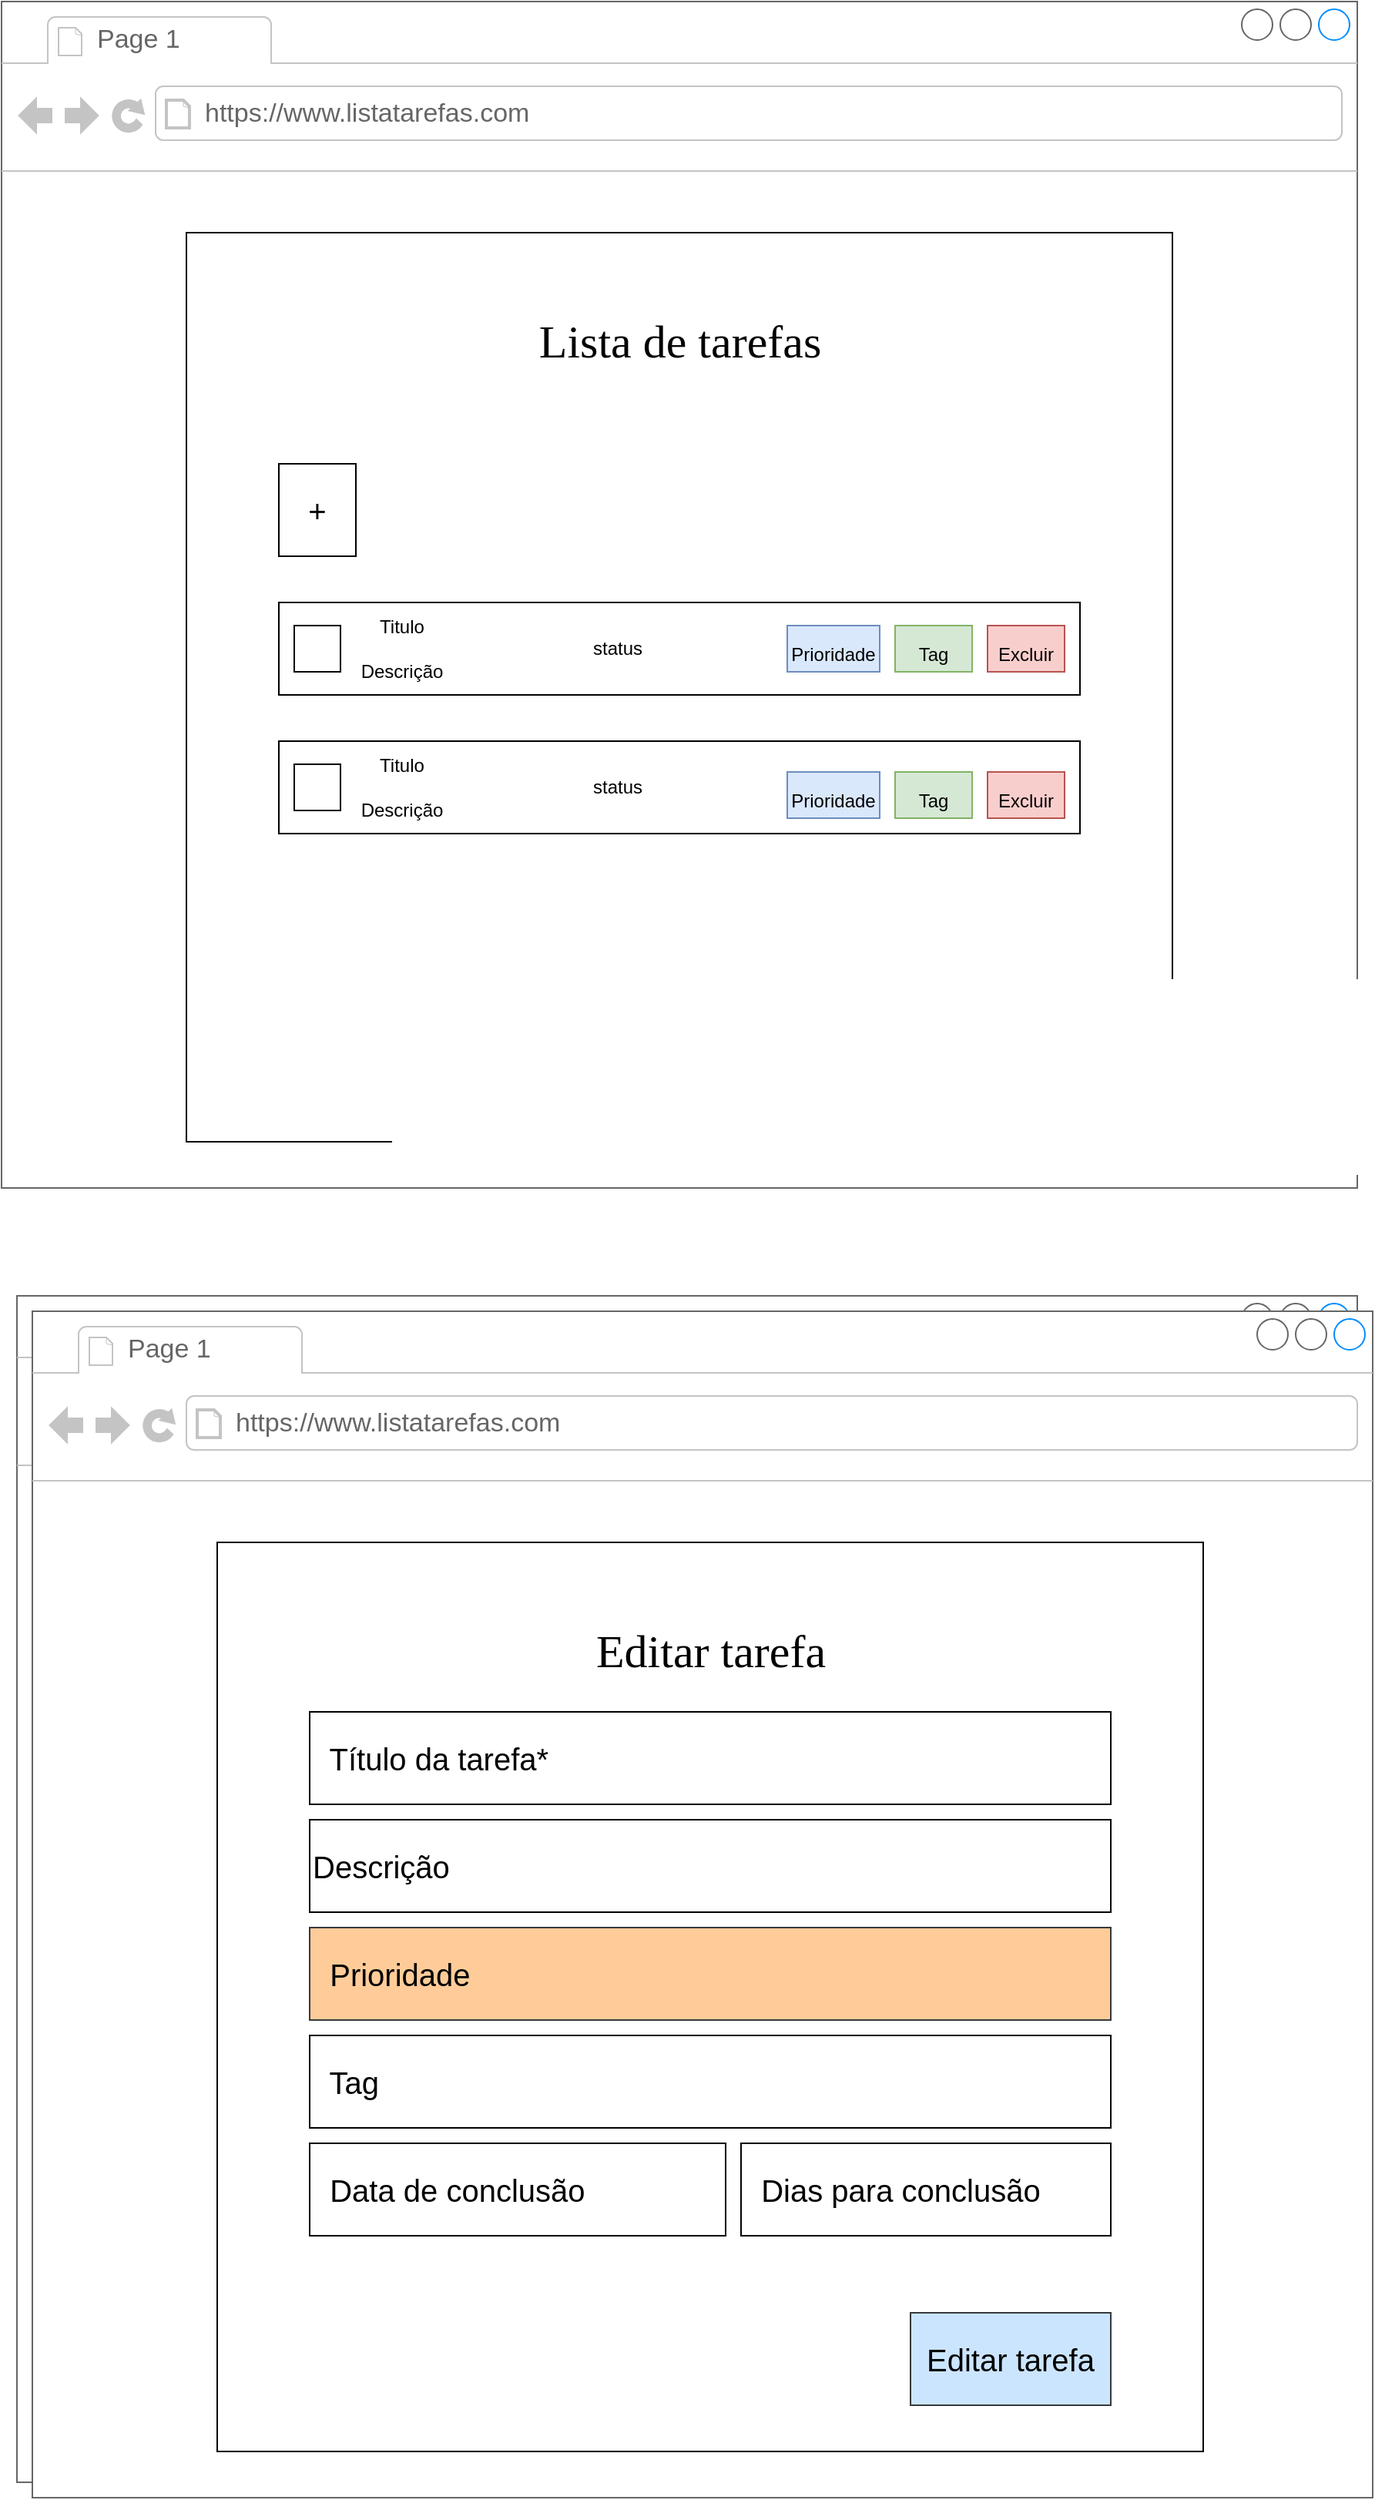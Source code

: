 <mxfile version="24.6.1" type="device">
  <diagram name="Page-1" id="2cc2dc42-3aac-f2a9-1cec-7a8b7cbee084">
    <mxGraphModel dx="1990" dy="1146" grid="1" gridSize="10" guides="1" tooltips="1" connect="1" arrows="1" fold="1" page="1" pageScale="1" pageWidth="1169" pageHeight="827" background="none" math="0" shadow="0">
      <root>
        <mxCell id="0" />
        <mxCell id="1" parent="0" />
        <mxCell id="7026571954dc6520-1" value="" style="strokeWidth=1;shadow=0;dashed=0;align=center;html=1;shape=mxgraph.mockup.containers.browserWindow;rSize=0;strokeColor=#666666;mainText=,;recursiveResize=0;rounded=0;labelBackgroundColor=none;fontFamily=Verdana;fontSize=12" parent="1" vertex="1">
          <mxGeometry x="60" y="40" width="880" height="770" as="geometry" />
        </mxCell>
        <mxCell id="7026571954dc6520-2" value="Page 1" style="strokeWidth=1;shadow=0;dashed=0;align=center;html=1;shape=mxgraph.mockup.containers.anchor;fontSize=17;fontColor=#666666;align=left;" parent="7026571954dc6520-1" vertex="1">
          <mxGeometry x="60" y="12" width="110" height="26" as="geometry" />
        </mxCell>
        <mxCell id="7026571954dc6520-3" value="https://www.listatarefas.com" style="strokeWidth=1;shadow=0;dashed=0;align=center;html=1;shape=mxgraph.mockup.containers.anchor;rSize=0;fontSize=17;fontColor=#666666;align=left;" parent="7026571954dc6520-1" vertex="1">
          <mxGeometry x="130" y="60" width="250" height="26" as="geometry" />
        </mxCell>
        <mxCell id="C_4FqWznNhNhThYEc-Y1-2" value="" style="rounded=0;whiteSpace=wrap;html=1;" parent="7026571954dc6520-1" vertex="1">
          <mxGeometry x="120" y="150" width="640" height="590" as="geometry" />
        </mxCell>
        <mxCell id="C_4FqWznNhNhThYEc-Y1-8" value="" style="rounded=0;whiteSpace=wrap;html=1;fontSize=20;" parent="7026571954dc6520-1" vertex="1">
          <mxGeometry x="180" y="480" width="520" height="60" as="geometry" />
        </mxCell>
        <mxCell id="C_4FqWznNhNhThYEc-Y1-3" value="" style="rounded=0;whiteSpace=wrap;html=1;fontSize=20;" parent="7026571954dc6520-1" vertex="1">
          <mxGeometry x="180" y="390" width="520" height="60" as="geometry" />
        </mxCell>
        <mxCell id="C_4FqWznNhNhThYEc-Y1-26" value="+" style="rounded=0;whiteSpace=wrap;html=1;fontSize=20;" parent="7026571954dc6520-1" vertex="1">
          <mxGeometry x="180" y="300" width="50" height="60" as="geometry" />
        </mxCell>
        <mxCell id="7026571954dc6520-4" value="Lista de tarefas" style="text;html=1;points=[];align=center;verticalAlign=top;spacingTop=-4;fontSize=30;fontFamily=Verdana" parent="7026571954dc6520-1" vertex="1">
          <mxGeometry x="270" y="200" width="340" height="50" as="geometry" />
        </mxCell>
        <mxCell id="C_4FqWznNhNhThYEc-Y1-27" value="" style="rounded=0;whiteSpace=wrap;html=1;" parent="7026571954dc6520-1" vertex="1">
          <mxGeometry x="190" y="405" width="30" height="30" as="geometry" />
        </mxCell>
        <mxCell id="C_4FqWznNhNhThYEc-Y1-28" value="" style="rounded=0;whiteSpace=wrap;html=1;" parent="7026571954dc6520-1" vertex="1">
          <mxGeometry x="190" y="495" width="30" height="30" as="geometry" />
        </mxCell>
        <mxCell id="C_4FqWznNhNhThYEc-Y1-4" value="&lt;div&gt;&lt;span style=&quot;font-size: 12px; background-color: initial;&quot;&gt;Excluir&lt;/span&gt;&lt;br&gt;&lt;/div&gt;" style="rounded=0;whiteSpace=wrap;html=1;fontSize=20;align=center;fillColor=#f8cecc;strokeColor=#b85450;" parent="7026571954dc6520-1" vertex="1">
          <mxGeometry x="640" y="405" width="50" height="30" as="geometry" />
        </mxCell>
        <mxCell id="WMmj1u9hRXMdM6v7R6Er-5" value="&lt;span style=&quot;font-size: 12px;&quot;&gt;Tag&lt;/span&gt;" style="rounded=0;whiteSpace=wrap;html=1;fontSize=20;align=center;fillColor=#d5e8d4;strokeColor=#82b366;" parent="7026571954dc6520-1" vertex="1">
          <mxGeometry x="580" y="405" width="50" height="30" as="geometry" />
        </mxCell>
        <mxCell id="h7fuEAqXmooswlhWoOCj-1" value="&lt;span style=&quot;font-size: 12px;&quot;&gt;Prioridade&lt;/span&gt;" style="rounded=0;whiteSpace=wrap;html=1;fontSize=20;align=center;fillColor=#dae8fc;strokeColor=#6c8ebf;" parent="7026571954dc6520-1" vertex="1">
          <mxGeometry x="510" y="405" width="60" height="30" as="geometry" />
        </mxCell>
        <mxCell id="NmxEU8e2ZcjiU0VLO9Y5-1" value="Titulo&lt;div&gt;&lt;br&gt;&lt;/div&gt;&lt;div&gt;Descrição&lt;/div&gt;" style="text;html=1;align=center;verticalAlign=middle;whiteSpace=wrap;rounded=0;" vertex="1" parent="7026571954dc6520-1">
          <mxGeometry x="230" y="390" width="60" height="60" as="geometry" />
        </mxCell>
        <mxCell id="NmxEU8e2ZcjiU0VLO9Y5-27" value="Titulo&lt;div&gt;&lt;br&gt;&lt;/div&gt;&lt;div&gt;Descrição&lt;/div&gt;" style="text;html=1;align=center;verticalAlign=middle;whiteSpace=wrap;rounded=0;" vertex="1" parent="7026571954dc6520-1">
          <mxGeometry x="230" y="480" width="60" height="60" as="geometry" />
        </mxCell>
        <mxCell id="NmxEU8e2ZcjiU0VLO9Y5-28" value="status" style="text;html=1;align=center;verticalAlign=middle;whiteSpace=wrap;rounded=0;" vertex="1" parent="7026571954dc6520-1">
          <mxGeometry x="370" y="390" width="60" height="60" as="geometry" />
        </mxCell>
        <mxCell id="NmxEU8e2ZcjiU0VLO9Y5-29" value="status" style="text;html=1;align=center;verticalAlign=middle;whiteSpace=wrap;rounded=0;" vertex="1" parent="7026571954dc6520-1">
          <mxGeometry x="370" y="480" width="60" height="60" as="geometry" />
        </mxCell>
        <mxCell id="NmxEU8e2ZcjiU0VLO9Y5-30" value="&lt;span style=&quot;font-size: 12px;&quot;&gt;Tag&lt;/span&gt;" style="rounded=0;whiteSpace=wrap;html=1;fontSize=20;align=center;fillColor=#d5e8d4;strokeColor=#82b366;" vertex="1" parent="7026571954dc6520-1">
          <mxGeometry x="580" y="500" width="50" height="30" as="geometry" />
        </mxCell>
        <mxCell id="NmxEU8e2ZcjiU0VLO9Y5-31" value="&lt;div&gt;&lt;span style=&quot;font-size: 12px; background-color: initial;&quot;&gt;Excluir&lt;/span&gt;&lt;br&gt;&lt;/div&gt;" style="rounded=0;whiteSpace=wrap;html=1;fontSize=20;align=center;fillColor=#f8cecc;strokeColor=#b85450;" vertex="1" parent="7026571954dc6520-1">
          <mxGeometry x="640" y="500" width="50" height="30" as="geometry" />
        </mxCell>
        <mxCell id="NmxEU8e2ZcjiU0VLO9Y5-32" value="&lt;span style=&quot;font-size: 12px;&quot;&gt;Prioridade&lt;/span&gt;" style="rounded=0;whiteSpace=wrap;html=1;fontSize=20;align=center;fillColor=#dae8fc;strokeColor=#6c8ebf;" vertex="1" parent="7026571954dc6520-1">
          <mxGeometry x="510" y="500" width="60" height="30" as="geometry" />
        </mxCell>
        <mxCell id="WMmj1u9hRXMdM6v7R6Er-26" value="" style="strokeWidth=1;shadow=0;dashed=0;align=center;html=1;shape=mxgraph.mockup.containers.browserWindow;rSize=0;strokeColor=#666666;mainText=,;recursiveResize=0;rounded=0;labelBackgroundColor=none;fontFamily=Verdana;fontSize=12" parent="1" vertex="1">
          <mxGeometry x="70" y="880" width="870" height="770" as="geometry" />
        </mxCell>
        <mxCell id="WMmj1u9hRXMdM6v7R6Er-27" value="Page 1" style="strokeWidth=1;shadow=0;dashed=0;align=center;html=1;shape=mxgraph.mockup.containers.anchor;fontSize=17;fontColor=#666666;align=left;" parent="WMmj1u9hRXMdM6v7R6Er-26" vertex="1">
          <mxGeometry x="60" y="12" width="110" height="26" as="geometry" />
        </mxCell>
        <mxCell id="WMmj1u9hRXMdM6v7R6Er-28" value="https://www.listatarefas.com" style="strokeWidth=1;shadow=0;dashed=0;align=center;html=1;shape=mxgraph.mockup.containers.anchor;rSize=0;fontSize=17;fontColor=#666666;align=left;" parent="WMmj1u9hRXMdM6v7R6Er-26" vertex="1">
          <mxGeometry x="130" y="60" width="250" height="26" as="geometry" />
        </mxCell>
        <mxCell id="WMmj1u9hRXMdM6v7R6Er-29" value="" style="rounded=0;whiteSpace=wrap;html=1;" parent="WMmj1u9hRXMdM6v7R6Er-26" vertex="1">
          <mxGeometry x="120" y="150" width="640" height="590" as="geometry" />
        </mxCell>
        <mxCell id="WMmj1u9hRXMdM6v7R6Er-32" value="&amp;nbsp; Título da tarefa*" style="rounded=0;whiteSpace=wrap;html=1;fontSize=20;align=left;" parent="WMmj1u9hRXMdM6v7R6Er-26" vertex="1">
          <mxGeometry x="180" y="260" width="520" height="60" as="geometry" />
        </mxCell>
        <mxCell id="WMmj1u9hRXMdM6v7R6Er-34" value="Criar tarefa" style="text;html=1;points=[];align=center;verticalAlign=top;spacingTop=-4;fontSize=30;fontFamily=Verdana" parent="WMmj1u9hRXMdM6v7R6Er-26" vertex="1">
          <mxGeometry x="270" y="200" width="340" height="50" as="geometry" />
        </mxCell>
        <mxCell id="WMmj1u9hRXMdM6v7R6Er-44" value="Descrição" style="rounded=0;whiteSpace=wrap;html=1;fontSize=20;align=left;" parent="WMmj1u9hRXMdM6v7R6Er-26" vertex="1">
          <mxGeometry x="180" y="330" width="520" height="60" as="geometry" />
        </mxCell>
        <mxCell id="WMmj1u9hRXMdM6v7R6Er-46" value="&amp;nbsp; Data de conclusão" style="rounded=0;whiteSpace=wrap;html=1;fontSize=20;align=left;" parent="WMmj1u9hRXMdM6v7R6Er-26" vertex="1">
          <mxGeometry x="180" y="540" width="270" height="60" as="geometry" />
        </mxCell>
        <mxCell id="WMmj1u9hRXMdM6v7R6Er-47" value="&amp;nbsp; Tag" style="rounded=0;whiteSpace=wrap;html=1;fontSize=20;align=left;" parent="WMmj1u9hRXMdM6v7R6Er-26" vertex="1">
          <mxGeometry x="180" y="470" width="520" height="60" as="geometry" />
        </mxCell>
        <mxCell id="WMmj1u9hRXMdM6v7R6Er-48" value="Criar tarefa" style="rounded=0;whiteSpace=wrap;html=1;fontSize=20;fillColor=#cce5ff;strokeColor=#36393d;" parent="WMmj1u9hRXMdM6v7R6Er-26" vertex="1">
          <mxGeometry x="570" y="650" width="130" height="60" as="geometry" />
        </mxCell>
        <mxCell id="h7fuEAqXmooswlhWoOCj-9" value="&amp;nbsp; Dias para conclusão" style="rounded=0;whiteSpace=wrap;html=1;fontSize=20;align=left;" parent="WMmj1u9hRXMdM6v7R6Er-26" vertex="1">
          <mxGeometry x="460" y="540" width="240" height="60" as="geometry" />
        </mxCell>
        <mxCell id="WMmj1u9hRXMdM6v7R6Er-45" value="&amp;nbsp; Prioridade" style="rounded=0;whiteSpace=wrap;html=1;fontSize=20;align=left;fillColor=#ffcc99;strokeColor=#36393d;" parent="WMmj1u9hRXMdM6v7R6Er-26" vertex="1">
          <mxGeometry x="180" y="400" width="520" height="60" as="geometry" />
        </mxCell>
        <mxCell id="NmxEU8e2ZcjiU0VLO9Y5-33" value="" style="strokeWidth=1;shadow=0;dashed=0;align=center;html=1;shape=mxgraph.mockup.containers.browserWindow;rSize=0;strokeColor=#666666;mainText=,;recursiveResize=0;rounded=0;labelBackgroundColor=none;fontFamily=Verdana;fontSize=12" vertex="1" parent="1">
          <mxGeometry x="80" y="890" width="870" height="770" as="geometry" />
        </mxCell>
        <mxCell id="NmxEU8e2ZcjiU0VLO9Y5-34" value="Page 1" style="strokeWidth=1;shadow=0;dashed=0;align=center;html=1;shape=mxgraph.mockup.containers.anchor;fontSize=17;fontColor=#666666;align=left;" vertex="1" parent="NmxEU8e2ZcjiU0VLO9Y5-33">
          <mxGeometry x="60" y="12" width="110" height="26" as="geometry" />
        </mxCell>
        <mxCell id="NmxEU8e2ZcjiU0VLO9Y5-35" value="https://www.listatarefas.com" style="strokeWidth=1;shadow=0;dashed=0;align=center;html=1;shape=mxgraph.mockup.containers.anchor;rSize=0;fontSize=17;fontColor=#666666;align=left;" vertex="1" parent="NmxEU8e2ZcjiU0VLO9Y5-33">
          <mxGeometry x="130" y="60" width="250" height="26" as="geometry" />
        </mxCell>
        <mxCell id="NmxEU8e2ZcjiU0VLO9Y5-36" value="" style="rounded=0;whiteSpace=wrap;html=1;" vertex="1" parent="NmxEU8e2ZcjiU0VLO9Y5-33">
          <mxGeometry x="120" y="150" width="640" height="590" as="geometry" />
        </mxCell>
        <mxCell id="NmxEU8e2ZcjiU0VLO9Y5-37" value="&amp;nbsp; Título da tarefa*" style="rounded=0;whiteSpace=wrap;html=1;fontSize=20;align=left;" vertex="1" parent="NmxEU8e2ZcjiU0VLO9Y5-33">
          <mxGeometry x="180" y="260" width="520" height="60" as="geometry" />
        </mxCell>
        <mxCell id="NmxEU8e2ZcjiU0VLO9Y5-38" value="Editar tarefa" style="text;html=1;points=[];align=center;verticalAlign=top;spacingTop=-4;fontSize=30;fontFamily=Verdana" vertex="1" parent="NmxEU8e2ZcjiU0VLO9Y5-33">
          <mxGeometry x="270" y="200" width="340" height="50" as="geometry" />
        </mxCell>
        <mxCell id="NmxEU8e2ZcjiU0VLO9Y5-39" value="Descrição" style="rounded=0;whiteSpace=wrap;html=1;fontSize=20;align=left;" vertex="1" parent="NmxEU8e2ZcjiU0VLO9Y5-33">
          <mxGeometry x="180" y="330" width="520" height="60" as="geometry" />
        </mxCell>
        <mxCell id="NmxEU8e2ZcjiU0VLO9Y5-40" value="&amp;nbsp; Data de conclusão" style="rounded=0;whiteSpace=wrap;html=1;fontSize=20;align=left;" vertex="1" parent="NmxEU8e2ZcjiU0VLO9Y5-33">
          <mxGeometry x="180" y="540" width="270" height="60" as="geometry" />
        </mxCell>
        <mxCell id="NmxEU8e2ZcjiU0VLO9Y5-41" value="&amp;nbsp; Tag" style="rounded=0;whiteSpace=wrap;html=1;fontSize=20;align=left;" vertex="1" parent="NmxEU8e2ZcjiU0VLO9Y5-33">
          <mxGeometry x="180" y="470" width="520" height="60" as="geometry" />
        </mxCell>
        <mxCell id="NmxEU8e2ZcjiU0VLO9Y5-42" value="Editar tarefa" style="rounded=0;whiteSpace=wrap;html=1;fontSize=20;fillColor=#cce5ff;strokeColor=#36393d;" vertex="1" parent="NmxEU8e2ZcjiU0VLO9Y5-33">
          <mxGeometry x="570" y="650" width="130" height="60" as="geometry" />
        </mxCell>
        <mxCell id="NmxEU8e2ZcjiU0VLO9Y5-43" value="&amp;nbsp; Dias para conclusão" style="rounded=0;whiteSpace=wrap;html=1;fontSize=20;align=left;" vertex="1" parent="NmxEU8e2ZcjiU0VLO9Y5-33">
          <mxGeometry x="460" y="540" width="240" height="60" as="geometry" />
        </mxCell>
        <mxCell id="NmxEU8e2ZcjiU0VLO9Y5-44" value="&amp;nbsp; Prioridade" style="rounded=0;whiteSpace=wrap;html=1;fontSize=20;align=left;fillColor=#ffcc99;strokeColor=#36393d;" vertex="1" parent="NmxEU8e2ZcjiU0VLO9Y5-33">
          <mxGeometry x="180" y="400" width="520" height="60" as="geometry" />
        </mxCell>
      </root>
    </mxGraphModel>
  </diagram>
</mxfile>
